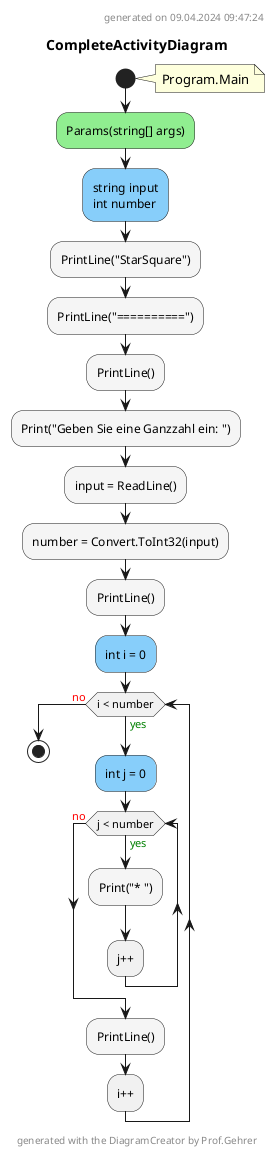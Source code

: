 @startuml CompleteActivityDiagram
header
generated on 09.04.2024 09:47:24
end header
title CompleteActivityDiagram
start
note right:  Program.Main
#LightGreen:Params(string[] args);
#LightSkyBlue:string input\nint number;
#WhiteSmoke:PrintLine("StarSquare");
#WhiteSmoke:PrintLine("==========");
#WhiteSmoke:PrintLine();
#WhiteSmoke:Print("Geben Sie eine Ganzzahl ein: ");
#WhiteSmoke:input = ReadLine();
#WhiteSmoke:number = Convert.ToInt32(input);
#WhiteSmoke:PrintLine();
#LightSkyBlue:int i = 0;
while (i < number) is (<color:green>yes)
        #LightSkyBlue:int j = 0;
        while (j < number) is (<color:green>yes)
                #WhiteSmoke:Print("* ");
        :j++;
        endwhile (<color:red>no)
        #WhiteSmoke:PrintLine();
:i++;
endwhile (<color:red>no)
stop
footer
generated with the DiagramCreator by Prof.Gehrer
end footer
@enduml
